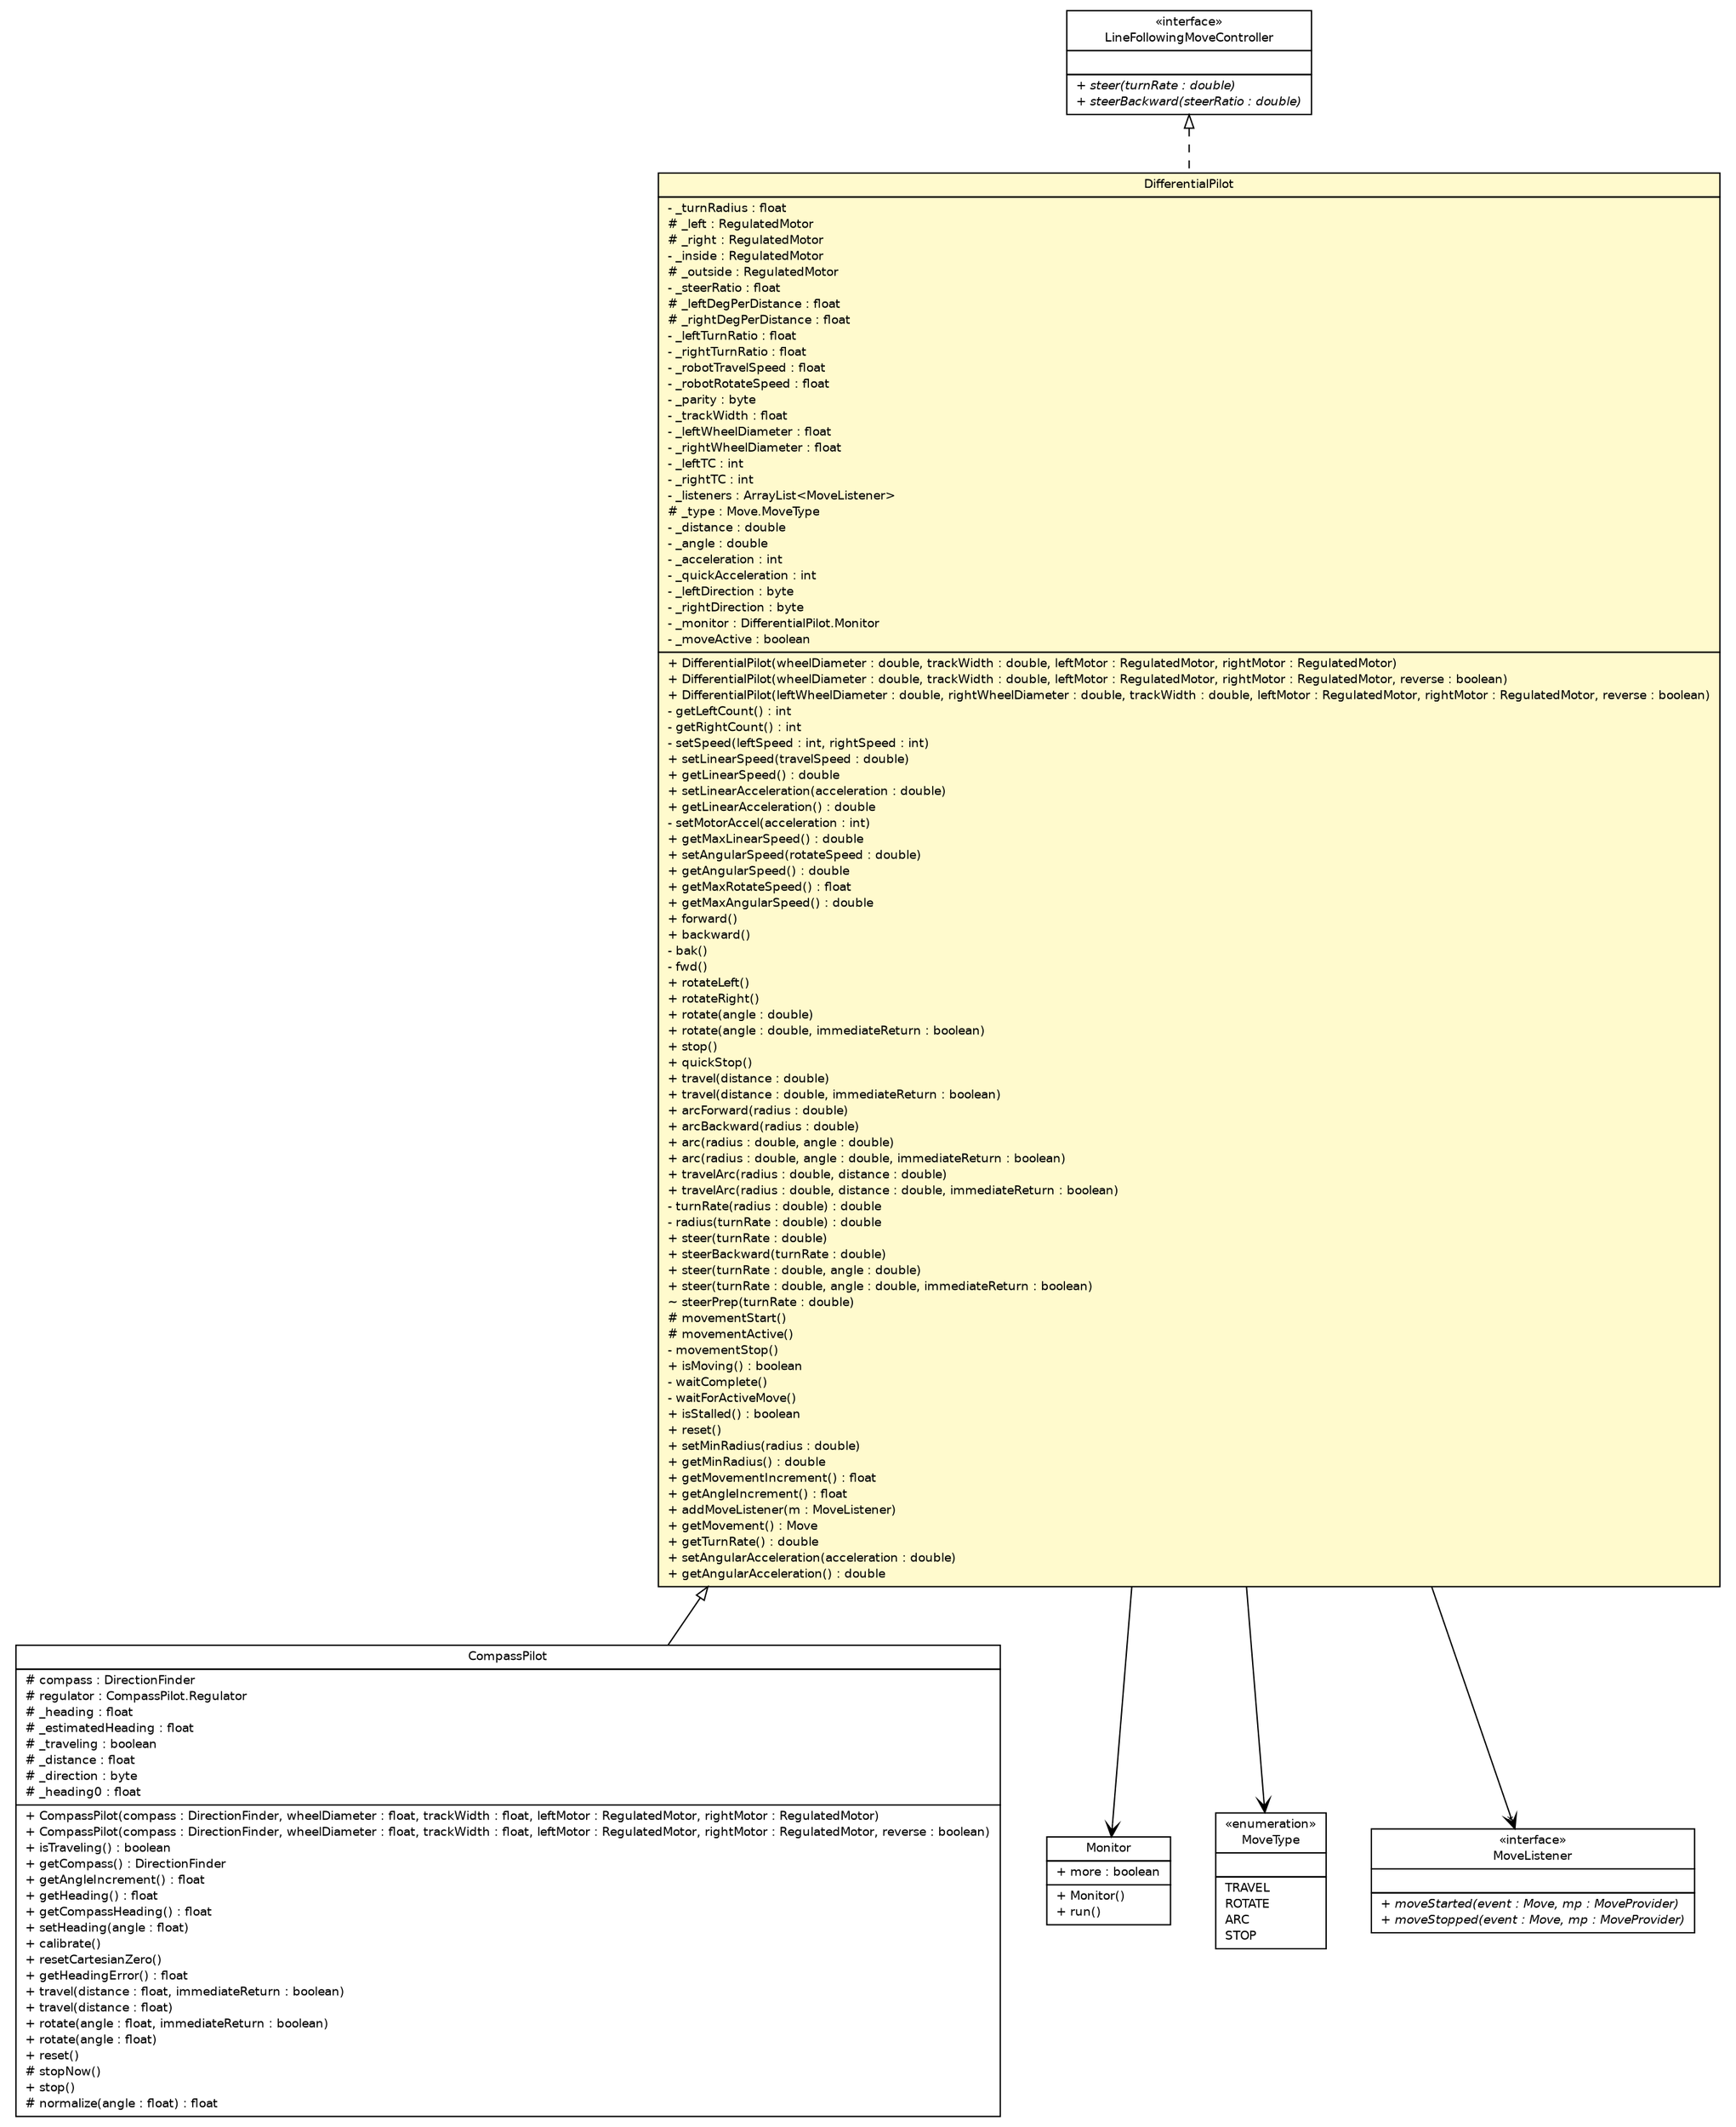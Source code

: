#!/usr/local/bin/dot
#
# Class diagram 
# Generated by UMLGraph version R5_6-24-gf6e263 (http://www.umlgraph.org/)
#

digraph G {
	edge [fontname="Helvetica",fontsize=10,labelfontname="Helvetica",labelfontsize=10];
	node [fontname="Helvetica",fontsize=10,shape=plaintext];
	nodesep=0.25;
	ranksep=0.5;
	// lejos.robotics.navigation.CompassPilot
	c1067 [label=<<table title="lejos.robotics.navigation.CompassPilot" border="0" cellborder="1" cellspacing="0" cellpadding="2" port="p" href="./CompassPilot.html">
		<tr><td><table border="0" cellspacing="0" cellpadding="1">
<tr><td align="center" balign="center"> CompassPilot </td></tr>
		</table></td></tr>
		<tr><td><table border="0" cellspacing="0" cellpadding="1">
<tr><td align="left" balign="left"> # compass : DirectionFinder </td></tr>
<tr><td align="left" balign="left"> # regulator : CompassPilot.Regulator </td></tr>
<tr><td align="left" balign="left"> # _heading : float </td></tr>
<tr><td align="left" balign="left"> # _estimatedHeading : float </td></tr>
<tr><td align="left" balign="left"> # _traveling : boolean </td></tr>
<tr><td align="left" balign="left"> # _distance : float </td></tr>
<tr><td align="left" balign="left"> # _direction : byte </td></tr>
<tr><td align="left" balign="left"> # _heading0 : float </td></tr>
		</table></td></tr>
		<tr><td><table border="0" cellspacing="0" cellpadding="1">
<tr><td align="left" balign="left"> + CompassPilot(compass : DirectionFinder, wheelDiameter : float, trackWidth : float, leftMotor : RegulatedMotor, rightMotor : RegulatedMotor) </td></tr>
<tr><td align="left" balign="left"> + CompassPilot(compass : DirectionFinder, wheelDiameter : float, trackWidth : float, leftMotor : RegulatedMotor, rightMotor : RegulatedMotor, reverse : boolean) </td></tr>
<tr><td align="left" balign="left"> + isTraveling() : boolean </td></tr>
<tr><td align="left" balign="left"> + getCompass() : DirectionFinder </td></tr>
<tr><td align="left" balign="left"> + getAngleIncrement() : float </td></tr>
<tr><td align="left" balign="left"> + getHeading() : float </td></tr>
<tr><td align="left" balign="left"> + getCompassHeading() : float </td></tr>
<tr><td align="left" balign="left"> + setHeading(angle : float) </td></tr>
<tr><td align="left" balign="left"> + calibrate() </td></tr>
<tr><td align="left" balign="left"> + resetCartesianZero() </td></tr>
<tr><td align="left" balign="left"> + getHeadingError() : float </td></tr>
<tr><td align="left" balign="left"> + travel(distance : float, immediateReturn : boolean) </td></tr>
<tr><td align="left" balign="left"> + travel(distance : float) </td></tr>
<tr><td align="left" balign="left"> + rotate(angle : float, immediateReturn : boolean) </td></tr>
<tr><td align="left" balign="left"> + rotate(angle : float) </td></tr>
<tr><td align="left" balign="left"> + reset() </td></tr>
<tr><td align="left" balign="left"> # stopNow() </td></tr>
<tr><td align="left" balign="left"> + stop() </td></tr>
<tr><td align="left" balign="left"> # normalize(angle : float) : float </td></tr>
		</table></td></tr>
		</table>>, URL="./CompassPilot.html", fontname="Helvetica", fontcolor="black", fontsize=9.0];
	// lejos.robotics.navigation.DifferentialPilot
	c1070 [label=<<table title="lejos.robotics.navigation.DifferentialPilot" border="0" cellborder="1" cellspacing="0" cellpadding="2" port="p" bgcolor="lemonChiffon" href="./DifferentialPilot.html">
		<tr><td><table border="0" cellspacing="0" cellpadding="1">
<tr><td align="center" balign="center"> DifferentialPilot </td></tr>
		</table></td></tr>
		<tr><td><table border="0" cellspacing="0" cellpadding="1">
<tr><td align="left" balign="left"> - _turnRadius : float </td></tr>
<tr><td align="left" balign="left"> # _left : RegulatedMotor </td></tr>
<tr><td align="left" balign="left"> # _right : RegulatedMotor </td></tr>
<tr><td align="left" balign="left"> - _inside : RegulatedMotor </td></tr>
<tr><td align="left" balign="left"> # _outside : RegulatedMotor </td></tr>
<tr><td align="left" balign="left"> - _steerRatio : float </td></tr>
<tr><td align="left" balign="left"> # _leftDegPerDistance : float </td></tr>
<tr><td align="left" balign="left"> # _rightDegPerDistance : float </td></tr>
<tr><td align="left" balign="left"> - _leftTurnRatio : float </td></tr>
<tr><td align="left" balign="left"> - _rightTurnRatio : float </td></tr>
<tr><td align="left" balign="left"> - _robotTravelSpeed : float </td></tr>
<tr><td align="left" balign="left"> - _robotRotateSpeed : float </td></tr>
<tr><td align="left" balign="left"> - _parity : byte </td></tr>
<tr><td align="left" balign="left"> - _trackWidth : float </td></tr>
<tr><td align="left" balign="left"> - _leftWheelDiameter : float </td></tr>
<tr><td align="left" balign="left"> - _rightWheelDiameter : float </td></tr>
<tr><td align="left" balign="left"> - _leftTC : int </td></tr>
<tr><td align="left" balign="left"> - _rightTC : int </td></tr>
<tr><td align="left" balign="left"> - _listeners : ArrayList&lt;MoveListener&gt; </td></tr>
<tr><td align="left" balign="left"> # _type : Move.MoveType </td></tr>
<tr><td align="left" balign="left"> - _distance : double </td></tr>
<tr><td align="left" balign="left"> - _angle : double </td></tr>
<tr><td align="left" balign="left"> - _acceleration : int </td></tr>
<tr><td align="left" balign="left"> - _quickAcceleration : int </td></tr>
<tr><td align="left" balign="left"> - _leftDirection : byte </td></tr>
<tr><td align="left" balign="left"> - _rightDirection : byte </td></tr>
<tr><td align="left" balign="left"> - _monitor : DifferentialPilot.Monitor </td></tr>
<tr><td align="left" balign="left"> - _moveActive : boolean </td></tr>
		</table></td></tr>
		<tr><td><table border="0" cellspacing="0" cellpadding="1">
<tr><td align="left" balign="left"> + DifferentialPilot(wheelDiameter : double, trackWidth : double, leftMotor : RegulatedMotor, rightMotor : RegulatedMotor) </td></tr>
<tr><td align="left" balign="left"> + DifferentialPilot(wheelDiameter : double, trackWidth : double, leftMotor : RegulatedMotor, rightMotor : RegulatedMotor, reverse : boolean) </td></tr>
<tr><td align="left" balign="left"> + DifferentialPilot(leftWheelDiameter : double, rightWheelDiameter : double, trackWidth : double, leftMotor : RegulatedMotor, rightMotor : RegulatedMotor, reverse : boolean) </td></tr>
<tr><td align="left" balign="left"> - getLeftCount() : int </td></tr>
<tr><td align="left" balign="left"> - getRightCount() : int </td></tr>
<tr><td align="left" balign="left"> - setSpeed(leftSpeed : int, rightSpeed : int) </td></tr>
<tr><td align="left" balign="left"> + setLinearSpeed(travelSpeed : double) </td></tr>
<tr><td align="left" balign="left"> + getLinearSpeed() : double </td></tr>
<tr><td align="left" balign="left"> + setLinearAcceleration(acceleration : double) </td></tr>
<tr><td align="left" balign="left"> + getLinearAcceleration() : double </td></tr>
<tr><td align="left" balign="left"> - setMotorAccel(acceleration : int) </td></tr>
<tr><td align="left" balign="left"> + getMaxLinearSpeed() : double </td></tr>
<tr><td align="left" balign="left"> + setAngularSpeed(rotateSpeed : double) </td></tr>
<tr><td align="left" balign="left"> + getAngularSpeed() : double </td></tr>
<tr><td align="left" balign="left"> + getMaxRotateSpeed() : float </td></tr>
<tr><td align="left" balign="left"> + getMaxAngularSpeed() : double </td></tr>
<tr><td align="left" balign="left"> + forward() </td></tr>
<tr><td align="left" balign="left"> + backward() </td></tr>
<tr><td align="left" balign="left"> - bak() </td></tr>
<tr><td align="left" balign="left"> - fwd() </td></tr>
<tr><td align="left" balign="left"> + rotateLeft() </td></tr>
<tr><td align="left" balign="left"> + rotateRight() </td></tr>
<tr><td align="left" balign="left"> + rotate(angle : double) </td></tr>
<tr><td align="left" balign="left"> + rotate(angle : double, immediateReturn : boolean) </td></tr>
<tr><td align="left" balign="left"> + stop() </td></tr>
<tr><td align="left" balign="left"> + quickStop() </td></tr>
<tr><td align="left" balign="left"> + travel(distance : double) </td></tr>
<tr><td align="left" balign="left"> + travel(distance : double, immediateReturn : boolean) </td></tr>
<tr><td align="left" balign="left"> + arcForward(radius : double) </td></tr>
<tr><td align="left" balign="left"> + arcBackward(radius : double) </td></tr>
<tr><td align="left" balign="left"> + arc(radius : double, angle : double) </td></tr>
<tr><td align="left" balign="left"> + arc(radius : double, angle : double, immediateReturn : boolean) </td></tr>
<tr><td align="left" balign="left"> + travelArc(radius : double, distance : double) </td></tr>
<tr><td align="left" balign="left"> + travelArc(radius : double, distance : double, immediateReturn : boolean) </td></tr>
<tr><td align="left" balign="left"> - turnRate(radius : double) : double </td></tr>
<tr><td align="left" balign="left"> - radius(turnRate : double) : double </td></tr>
<tr><td align="left" balign="left"> + steer(turnRate : double) </td></tr>
<tr><td align="left" balign="left"> + steerBackward(turnRate : double) </td></tr>
<tr><td align="left" balign="left"> + steer(turnRate : double, angle : double) </td></tr>
<tr><td align="left" balign="left"> + steer(turnRate : double, angle : double, immediateReturn : boolean) </td></tr>
<tr><td align="left" balign="left"> ~ steerPrep(turnRate : double) </td></tr>
<tr><td align="left" balign="left"> # movementStart() </td></tr>
<tr><td align="left" balign="left"> # movementActive() </td></tr>
<tr><td align="left" balign="left"> - movementStop() </td></tr>
<tr><td align="left" balign="left"> + isMoving() : boolean </td></tr>
<tr><td align="left" balign="left"> - waitComplete() </td></tr>
<tr><td align="left" balign="left"> - waitForActiveMove() </td></tr>
<tr><td align="left" balign="left"> + isStalled() : boolean </td></tr>
<tr><td align="left" balign="left"> + reset() </td></tr>
<tr><td align="left" balign="left"> + setMinRadius(radius : double) </td></tr>
<tr><td align="left" balign="left"> + getMinRadius() : double </td></tr>
<tr><td align="left" balign="left"> + getMovementIncrement() : float </td></tr>
<tr><td align="left" balign="left"> + getAngleIncrement() : float </td></tr>
<tr><td align="left" balign="left"> + addMoveListener(m : MoveListener) </td></tr>
<tr><td align="left" balign="left"> + getMovement() : Move </td></tr>
<tr><td align="left" balign="left"> + getTurnRate() : double </td></tr>
<tr><td align="left" balign="left"> + setAngularAcceleration(acceleration : double) </td></tr>
<tr><td align="left" balign="left"> + getAngularAcceleration() : double </td></tr>
		</table></td></tr>
		</table>>, URL="./DifferentialPilot.html", fontname="Helvetica", fontcolor="black", fontsize=9.0];
	// lejos.robotics.navigation.DifferentialPilot.Monitor
	c1071 [label=<<table title="lejos.robotics.navigation.DifferentialPilot.Monitor" border="0" cellborder="1" cellspacing="0" cellpadding="2" port="p" href="./DifferentialPilot.Monitor.html">
		<tr><td><table border="0" cellspacing="0" cellpadding="1">
<tr><td align="center" balign="center"> Monitor </td></tr>
		</table></td></tr>
		<tr><td><table border="0" cellspacing="0" cellpadding="1">
<tr><td align="left" balign="left"> + more : boolean </td></tr>
		</table></td></tr>
		<tr><td><table border="0" cellspacing="0" cellpadding="1">
<tr><td align="left" balign="left"> + Monitor() </td></tr>
<tr><td align="left" balign="left"> + run() </td></tr>
		</table></td></tr>
		</table>>, URL="./DifferentialPilot.Monitor.html", fontname="Helvetica", fontcolor="black", fontsize=9.0];
	// lejos.robotics.navigation.LineFollowingMoveController
	c1072 [label=<<table title="lejos.robotics.navigation.LineFollowingMoveController" border="0" cellborder="1" cellspacing="0" cellpadding="2" port="p" href="./LineFollowingMoveController.html">
		<tr><td><table border="0" cellspacing="0" cellpadding="1">
<tr><td align="center" balign="center"> &#171;interface&#187; </td></tr>
<tr><td align="center" balign="center"> LineFollowingMoveController </td></tr>
		</table></td></tr>
		<tr><td><table border="0" cellspacing="0" cellpadding="1">
<tr><td align="left" balign="left">  </td></tr>
		</table></td></tr>
		<tr><td><table border="0" cellspacing="0" cellpadding="1">
<tr><td align="left" balign="left"><font face="Helvetica-Oblique" point-size="9.0"> + steer(turnRate : double) </font></td></tr>
<tr><td align="left" balign="left"><font face="Helvetica-Oblique" point-size="9.0"> + steerBackward(steerRatio : double) </font></td></tr>
		</table></td></tr>
		</table>>, URL="./LineFollowingMoveController.html", fontname="Helvetica", fontcolor="black", fontsize=9.0];
	// lejos.robotics.navigation.Move.MoveType
	c1074 [label=<<table title="lejos.robotics.navigation.Move.MoveType" border="0" cellborder="1" cellspacing="0" cellpadding="2" port="p" href="./Move.MoveType.html">
		<tr><td><table border="0" cellspacing="0" cellpadding="1">
<tr><td align="center" balign="center"> &#171;enumeration&#187; </td></tr>
<tr><td align="center" balign="center"> MoveType </td></tr>
		</table></td></tr>
		<tr><td><table border="0" cellspacing="0" cellpadding="1">
<tr><td align="left" balign="left">  </td></tr>
		</table></td></tr>
		<tr><td><table border="0" cellspacing="0" cellpadding="1">
<tr><td align="left" balign="left"> TRAVEL </td></tr>
<tr><td align="left" balign="left"> ROTATE </td></tr>
<tr><td align="left" balign="left"> ARC </td></tr>
<tr><td align="left" balign="left"> STOP </td></tr>
		</table></td></tr>
		</table>>, URL="./Move.MoveType.html", fontname="Helvetica", fontcolor="black", fontsize=9.0];
	// lejos.robotics.navigation.MoveListener
	c1076 [label=<<table title="lejos.robotics.navigation.MoveListener" border="0" cellborder="1" cellspacing="0" cellpadding="2" port="p" href="./MoveListener.html">
		<tr><td><table border="0" cellspacing="0" cellpadding="1">
<tr><td align="center" balign="center"> &#171;interface&#187; </td></tr>
<tr><td align="center" balign="center"> MoveListener </td></tr>
		</table></td></tr>
		<tr><td><table border="0" cellspacing="0" cellpadding="1">
<tr><td align="left" balign="left">  </td></tr>
		</table></td></tr>
		<tr><td><table border="0" cellspacing="0" cellpadding="1">
<tr><td align="left" balign="left"><font face="Helvetica-Oblique" point-size="9.0"> + moveStarted(event : Move, mp : MoveProvider) </font></td></tr>
<tr><td align="left" balign="left"><font face="Helvetica-Oblique" point-size="9.0"> + moveStopped(event : Move, mp : MoveProvider) </font></td></tr>
		</table></td></tr>
		</table>>, URL="./MoveListener.html", fontname="Helvetica", fontcolor="black", fontsize=9.0];
	//lejos.robotics.navigation.CompassPilot extends lejos.robotics.navigation.DifferentialPilot
	c1070:p -> c1067:p [dir=back,arrowtail=empty];
	//lejos.robotics.navigation.DifferentialPilot implements lejos.robotics.navigation.LineFollowingMoveController
	c1072:p -> c1070:p [dir=back,arrowtail=empty,style=dashed];
	// lejos.robotics.navigation.DifferentialPilot NAVASSOC lejos.robotics.navigation.MoveListener
	c1070:p -> c1076:p [taillabel="", label="", headlabel="*", fontname="Helvetica", fontcolor="black", fontsize=10.0, color="black", arrowhead=open];
	// lejos.robotics.navigation.DifferentialPilot NAVASSOC lejos.robotics.navigation.Move.MoveType
	c1070:p -> c1074:p [taillabel="", label="", headlabel="", fontname="Helvetica", fontcolor="black", fontsize=10.0, color="black", arrowhead=open];
	// lejos.robotics.navigation.DifferentialPilot NAVASSOC lejos.robotics.navigation.DifferentialPilot.Monitor
	c1070:p -> c1071:p [taillabel="", label="", headlabel="", fontname="Helvetica", fontcolor="black", fontsize=10.0, color="black", arrowhead=open];
}

